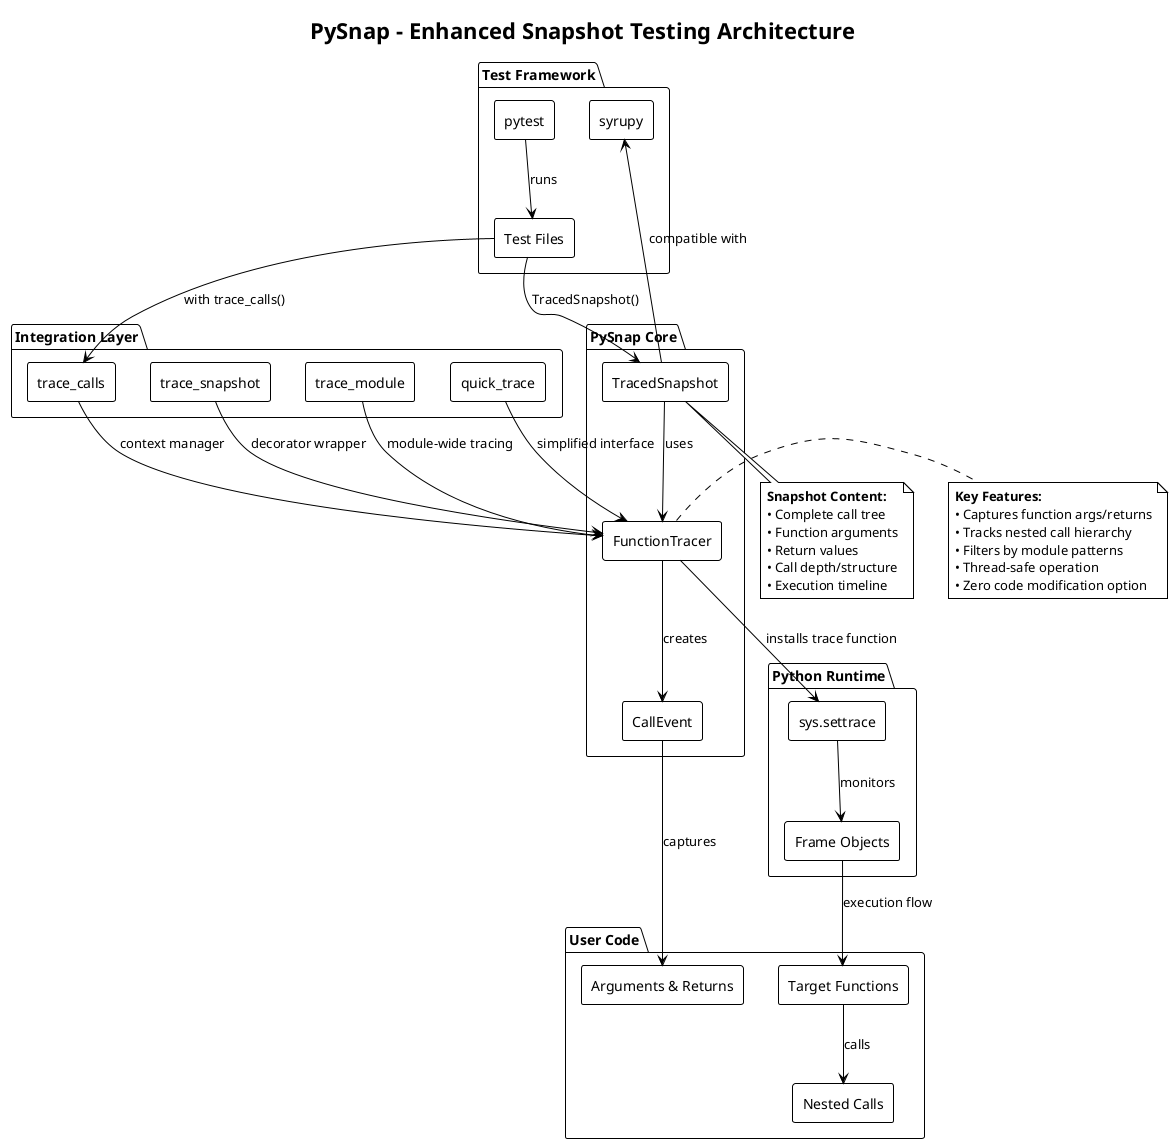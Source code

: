 @startuml PySnap Architecture
!theme plain
skinparam backgroundColor white
skinparam componentStyle rectangle

title PySnap - Enhanced Snapshot Testing Architecture

package "PySnap Core" {
    [FunctionTracer] as tracer
    [CallEvent] as event
    [TracedSnapshot] as snapshot
}

package "Integration Layer" {
    [trace_calls] as context
    [trace_snapshot] as decorator
    [trace_module] as module_dec
    [quick_trace] as quick
}

package "Python Runtime" {
    [sys.settrace] as settrace
    [Frame Objects] as frames
}

package "Test Framework" {
    [pytest] as pytest
    [syrupy] as syrupy
    [Test Files] as tests
}

package "User Code" {
    [Target Functions] as functions
    [Nested Calls] as nested
    [Arguments & Returns] as data
}

' Core relationships
tracer --> settrace : "installs trace function"
tracer --> event : "creates"
event --> data : "captures"
snapshot --> tracer : "uses"

' Integration methods
context --> tracer : "context manager"
decorator --> tracer : "decorator wrapper"
module_dec --> tracer : "module-wide tracing"
quick --> tracer : "simplified interface"

' Runtime interaction
settrace --> frames : "monitors"
frames --> functions : "execution flow"
functions --> nested : "calls"

' Testing integration
tests --> context : "with trace_calls()"
tests --> snapshot : "TracedSnapshot()"
snapshot --> syrupy : "compatible with"
pytest --> tests : "runs"

' Data flow
note right of tracer
  **Key Features:**
  • Captures function args/returns
  • Tracks nested call hierarchy
  • Filters by module patterns
  • Thread-safe operation
  • Zero code modification option
end note

note bottom of snapshot
  **Snapshot Content:**
  • Complete call tree
  • Function arguments
  • Return values
  • Call depth/structure
  • Execution timeline
end note

@enduml